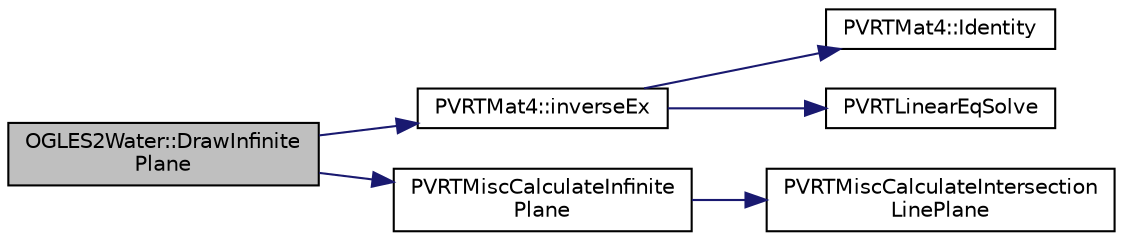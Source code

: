 digraph "OGLES2Water::DrawInfinitePlane"
{
  edge [fontname="Helvetica",fontsize="10",labelfontname="Helvetica",labelfontsize="10"];
  node [fontname="Helvetica",fontsize="10",shape=record];
  rankdir="LR";
  Node1 [label="OGLES2Water::DrawInfinite\lPlane",height=0.2,width=0.4,color="black", fillcolor="grey75", style="filled", fontcolor="black"];
  Node1 -> Node2 [color="midnightblue",fontsize="10",style="solid"];
  Node2 [label="PVRTMat4::inverseEx",height=0.2,width=0.4,color="black", fillcolor="white", style="filled",URL="$struct_p_v_r_t_mat4.html#a05c97718d88268d15151bd092dbc1cc1",tooltip="Calculates multiplicative inverse of this matrix Uses a linear equation solver and the knowledge that..."];
  Node2 -> Node3 [color="midnightblue",fontsize="10",style="solid"];
  Node3 [label="PVRTMat4::Identity",height=0.2,width=0.4,color="black", fillcolor="white", style="filled",URL="$struct_p_v_r_t_mat4.html#aec7e6d87fc29ef245978cbeaeedf15d7",tooltip="Generates an identity matrix. "];
  Node2 -> Node4 [color="midnightblue",fontsize="10",style="solid"];
  Node4 [label="PVRTLinearEqSolve",height=0.2,width=0.4,color="black", fillcolor="white", style="filled",URL="$_p_v_r_t_vector_8h.html#a07390b9e1020a498d8ceb1ba7131ce98"];
  Node1 -> Node5 [color="midnightblue",fontsize="10",style="solid"];
  Node5 [label="PVRTMiscCalculateInfinite\lPlane",height=0.2,width=0.4,color="black", fillcolor="white", style="filled",URL="$_p_v_r_t_misc_8h.html#aacc2e1347108b455cf51f5db65ca0313",tooltip="Calculates world-space coords of a screen-filling representation of an infinite plane The resulting v..."];
  Node5 -> Node6 [color="midnightblue",fontsize="10",style="solid"];
  Node6 [label="PVRTMiscCalculateIntersection\lLinePlane",height=0.2,width=0.4,color="black", fillcolor="white", style="filled",URL="$_p_v_r_t_misc_8h.html#a5f75257897167e433996ef152ab42599",tooltip="Calculates coords of the intersection of a line and an infinite plane. "];
}
